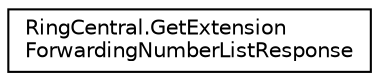 digraph "Graphical Class Hierarchy"
{
 // LATEX_PDF_SIZE
  edge [fontname="Helvetica",fontsize="10",labelfontname="Helvetica",labelfontsize="10"];
  node [fontname="Helvetica",fontsize="10",shape=record];
  rankdir="LR";
  Node0 [label="RingCentral.GetExtension\lForwardingNumberListResponse",height=0.2,width=0.4,color="black", fillcolor="white", style="filled",URL="$classRingCentral_1_1GetExtensionForwardingNumberListResponse.html",tooltip=" "];
}
